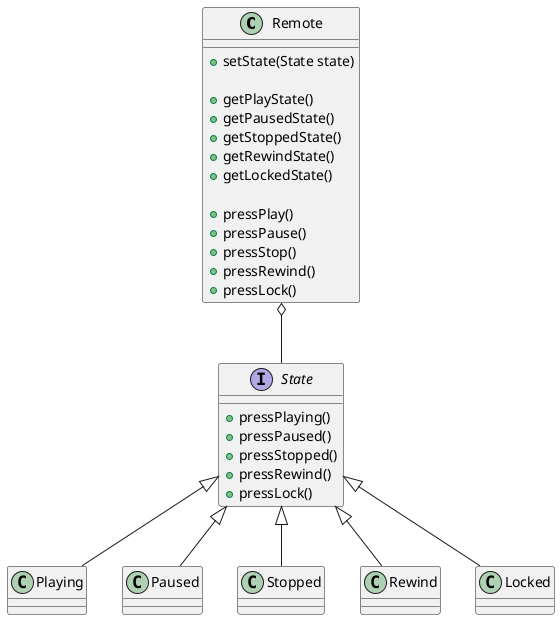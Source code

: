 @startuml

class Remote{
    
    +setState(State state)

    +getPlayState()
    +getPausedState()
    +getStoppedState()
    +getRewindState()
    +getLockedState()

    +pressPlay()
    +pressPause()
    +pressStop()
    +pressRewind()
    +pressLock()
}

interface State{
    +pressPlaying()
    +pressPaused()
    +pressStopped()
    +pressRewind()
    +pressLock()
}

class Playing
class Paused
class Stopped
class Rewind
class Locked

Remote o-- State
State <|-- Playing
State <|-- Paused
State <|-- Stopped
State <|-- Rewind
State <|-- Locked


@enduml